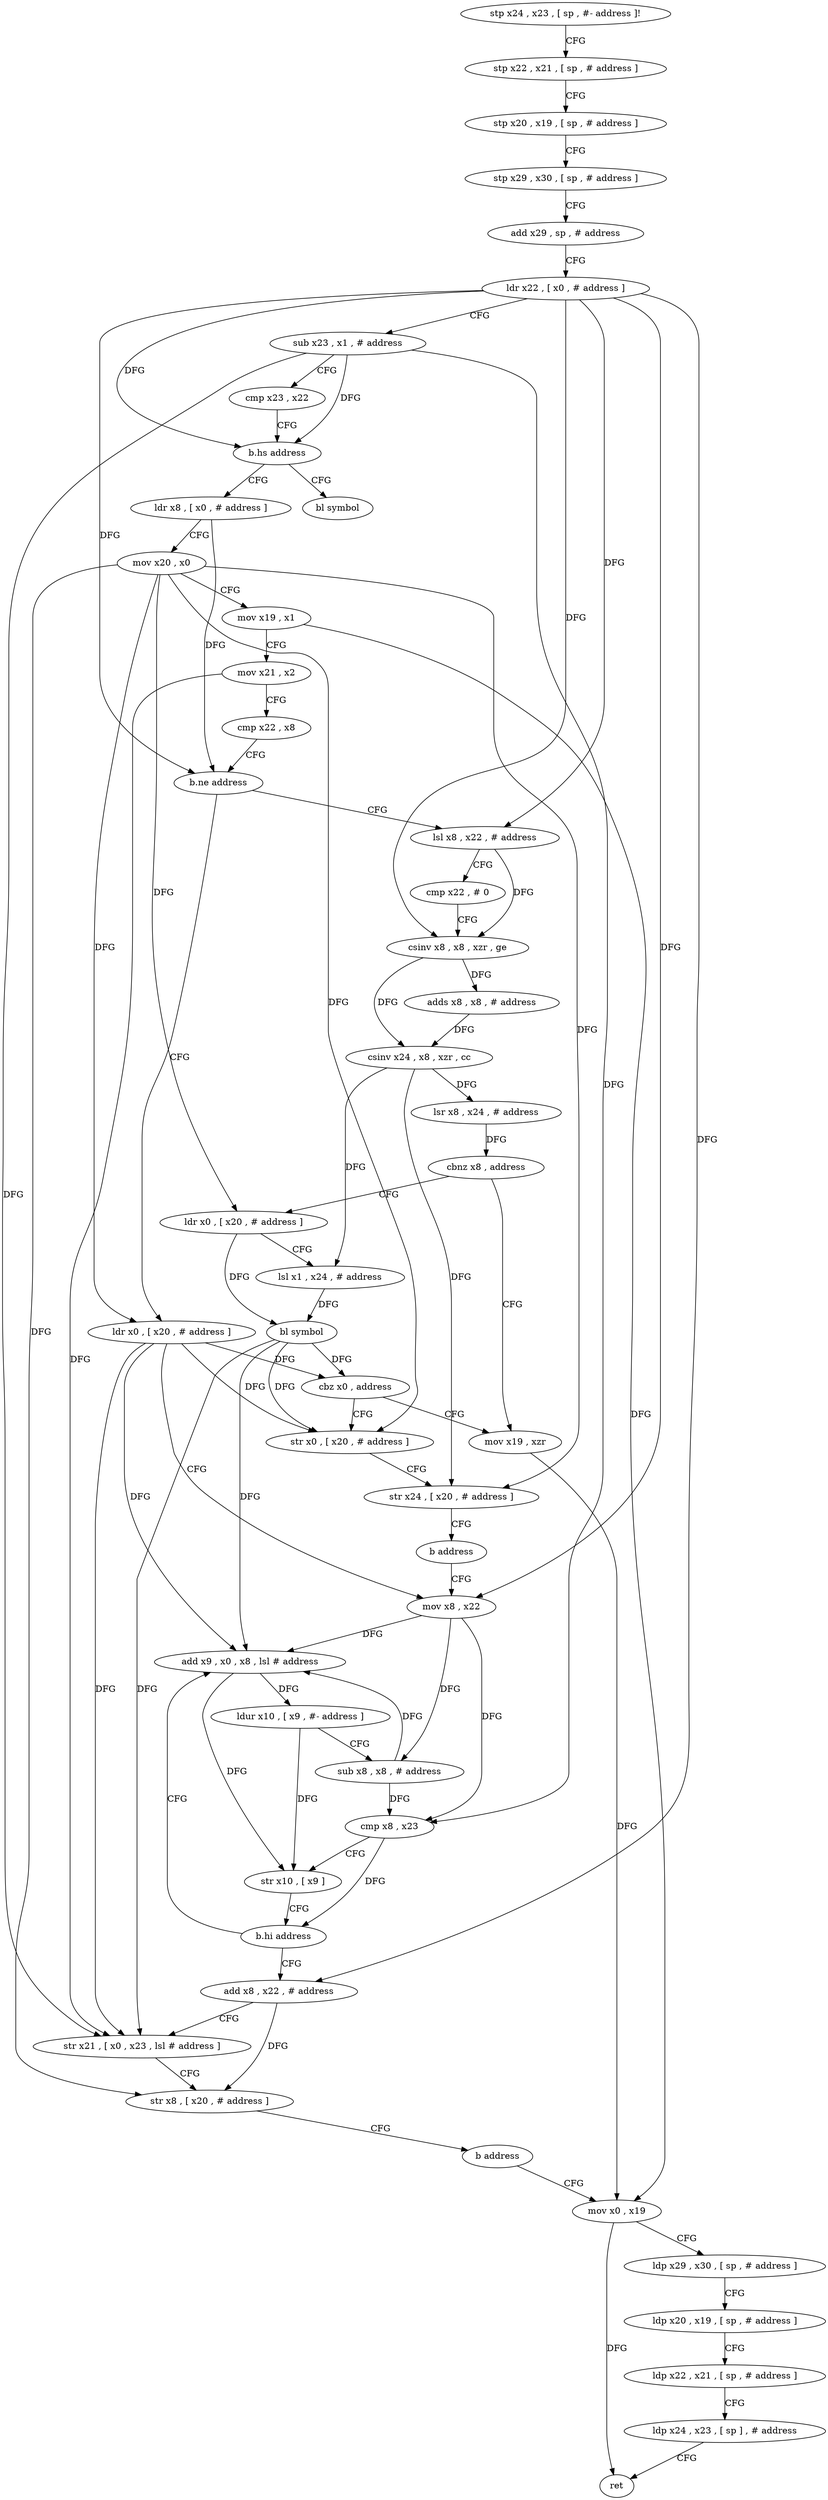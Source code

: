 digraph "func" {
"145720" [label = "stp x24 , x23 , [ sp , #- address ]!" ]
"145724" [label = "stp x22 , x21 , [ sp , # address ]" ]
"145728" [label = "stp x20 , x19 , [ sp , # address ]" ]
"145732" [label = "stp x29 , x30 , [ sp , # address ]" ]
"145736" [label = "add x29 , sp , # address" ]
"145740" [label = "ldr x22 , [ x0 , # address ]" ]
"145744" [label = "sub x23 , x1 , # address" ]
"145748" [label = "cmp x23 , x22" ]
"145752" [label = "b.hs address" ]
"145912" [label = "bl symbol" ]
"145756" [label = "ldr x8 , [ x0 , # address ]" ]
"145760" [label = "mov x20 , x0" ]
"145764" [label = "mov x19 , x1" ]
"145768" [label = "mov x21 , x2" ]
"145772" [label = "cmp x22 , x8" ]
"145776" [label = "b.ne address" ]
"145836" [label = "ldr x0 , [ x20 , # address ]" ]
"145780" [label = "lsl x8 , x22 , # address" ]
"145840" [label = "mov x8 , x22" ]
"145784" [label = "cmp x22 , # 0" ]
"145788" [label = "csinv x8 , x8 , xzr , ge" ]
"145792" [label = "adds x8 , x8 , # address" ]
"145796" [label = "csinv x24 , x8 , xzr , cc" ]
"145800" [label = "lsr x8 , x24 , # address" ]
"145804" [label = "cbnz x8 , address" ]
"145884" [label = "mov x19 , xzr" ]
"145808" [label = "ldr x0 , [ x20 , # address ]" ]
"145844" [label = "add x9 , x0 , x8 , lsl # address" ]
"145848" [label = "ldur x10 , [ x9 , #- address ]" ]
"145852" [label = "sub x8 , x8 , # address" ]
"145856" [label = "cmp x8 , x23" ]
"145860" [label = "str x10 , [ x9 ]" ]
"145864" [label = "b.hi address" ]
"145868" [label = "add x8 , x22 , # address" ]
"145872" [label = "str x21 , [ x0 , x23 , lsl # address ]" ]
"145876" [label = "str x8 , [ x20 , # address ]" ]
"145880" [label = "b address" ]
"145888" [label = "mov x0 , x19" ]
"145812" [label = "lsl x1 , x24 , # address" ]
"145816" [label = "bl symbol" ]
"145820" [label = "cbz x0 , address" ]
"145824" [label = "str x0 , [ x20 , # address ]" ]
"145892" [label = "ldp x29 , x30 , [ sp , # address ]" ]
"145896" [label = "ldp x20 , x19 , [ sp , # address ]" ]
"145900" [label = "ldp x22 , x21 , [ sp , # address ]" ]
"145904" [label = "ldp x24 , x23 , [ sp ] , # address" ]
"145908" [label = "ret" ]
"145828" [label = "str x24 , [ x20 , # address ]" ]
"145832" [label = "b address" ]
"145720" -> "145724" [ label = "CFG" ]
"145724" -> "145728" [ label = "CFG" ]
"145728" -> "145732" [ label = "CFG" ]
"145732" -> "145736" [ label = "CFG" ]
"145736" -> "145740" [ label = "CFG" ]
"145740" -> "145744" [ label = "CFG" ]
"145740" -> "145752" [ label = "DFG" ]
"145740" -> "145776" [ label = "DFG" ]
"145740" -> "145780" [ label = "DFG" ]
"145740" -> "145788" [ label = "DFG" ]
"145740" -> "145840" [ label = "DFG" ]
"145740" -> "145868" [ label = "DFG" ]
"145744" -> "145748" [ label = "CFG" ]
"145744" -> "145752" [ label = "DFG" ]
"145744" -> "145856" [ label = "DFG" ]
"145744" -> "145872" [ label = "DFG" ]
"145748" -> "145752" [ label = "CFG" ]
"145752" -> "145912" [ label = "CFG" ]
"145752" -> "145756" [ label = "CFG" ]
"145756" -> "145760" [ label = "CFG" ]
"145756" -> "145776" [ label = "DFG" ]
"145760" -> "145764" [ label = "CFG" ]
"145760" -> "145836" [ label = "DFG" ]
"145760" -> "145876" [ label = "DFG" ]
"145760" -> "145808" [ label = "DFG" ]
"145760" -> "145824" [ label = "DFG" ]
"145760" -> "145828" [ label = "DFG" ]
"145764" -> "145768" [ label = "CFG" ]
"145764" -> "145888" [ label = "DFG" ]
"145768" -> "145772" [ label = "CFG" ]
"145768" -> "145872" [ label = "DFG" ]
"145772" -> "145776" [ label = "CFG" ]
"145776" -> "145836" [ label = "CFG" ]
"145776" -> "145780" [ label = "CFG" ]
"145836" -> "145840" [ label = "CFG" ]
"145836" -> "145844" [ label = "DFG" ]
"145836" -> "145872" [ label = "DFG" ]
"145836" -> "145820" [ label = "DFG" ]
"145836" -> "145824" [ label = "DFG" ]
"145780" -> "145784" [ label = "CFG" ]
"145780" -> "145788" [ label = "DFG" ]
"145840" -> "145844" [ label = "DFG" ]
"145840" -> "145852" [ label = "DFG" ]
"145840" -> "145856" [ label = "DFG" ]
"145784" -> "145788" [ label = "CFG" ]
"145788" -> "145792" [ label = "DFG" ]
"145788" -> "145796" [ label = "DFG" ]
"145792" -> "145796" [ label = "DFG" ]
"145796" -> "145800" [ label = "DFG" ]
"145796" -> "145812" [ label = "DFG" ]
"145796" -> "145828" [ label = "DFG" ]
"145800" -> "145804" [ label = "DFG" ]
"145804" -> "145884" [ label = "CFG" ]
"145804" -> "145808" [ label = "CFG" ]
"145884" -> "145888" [ label = "DFG" ]
"145808" -> "145812" [ label = "CFG" ]
"145808" -> "145816" [ label = "DFG" ]
"145844" -> "145848" [ label = "DFG" ]
"145844" -> "145860" [ label = "DFG" ]
"145848" -> "145852" [ label = "CFG" ]
"145848" -> "145860" [ label = "DFG" ]
"145852" -> "145856" [ label = "DFG" ]
"145852" -> "145844" [ label = "DFG" ]
"145856" -> "145860" [ label = "CFG" ]
"145856" -> "145864" [ label = "DFG" ]
"145860" -> "145864" [ label = "CFG" ]
"145864" -> "145844" [ label = "CFG" ]
"145864" -> "145868" [ label = "CFG" ]
"145868" -> "145872" [ label = "CFG" ]
"145868" -> "145876" [ label = "DFG" ]
"145872" -> "145876" [ label = "CFG" ]
"145876" -> "145880" [ label = "CFG" ]
"145880" -> "145888" [ label = "CFG" ]
"145888" -> "145892" [ label = "CFG" ]
"145888" -> "145908" [ label = "DFG" ]
"145812" -> "145816" [ label = "DFG" ]
"145816" -> "145820" [ label = "DFG" ]
"145816" -> "145844" [ label = "DFG" ]
"145816" -> "145872" [ label = "DFG" ]
"145816" -> "145824" [ label = "DFG" ]
"145820" -> "145884" [ label = "CFG" ]
"145820" -> "145824" [ label = "CFG" ]
"145824" -> "145828" [ label = "CFG" ]
"145892" -> "145896" [ label = "CFG" ]
"145896" -> "145900" [ label = "CFG" ]
"145900" -> "145904" [ label = "CFG" ]
"145904" -> "145908" [ label = "CFG" ]
"145828" -> "145832" [ label = "CFG" ]
"145832" -> "145840" [ label = "CFG" ]
}
